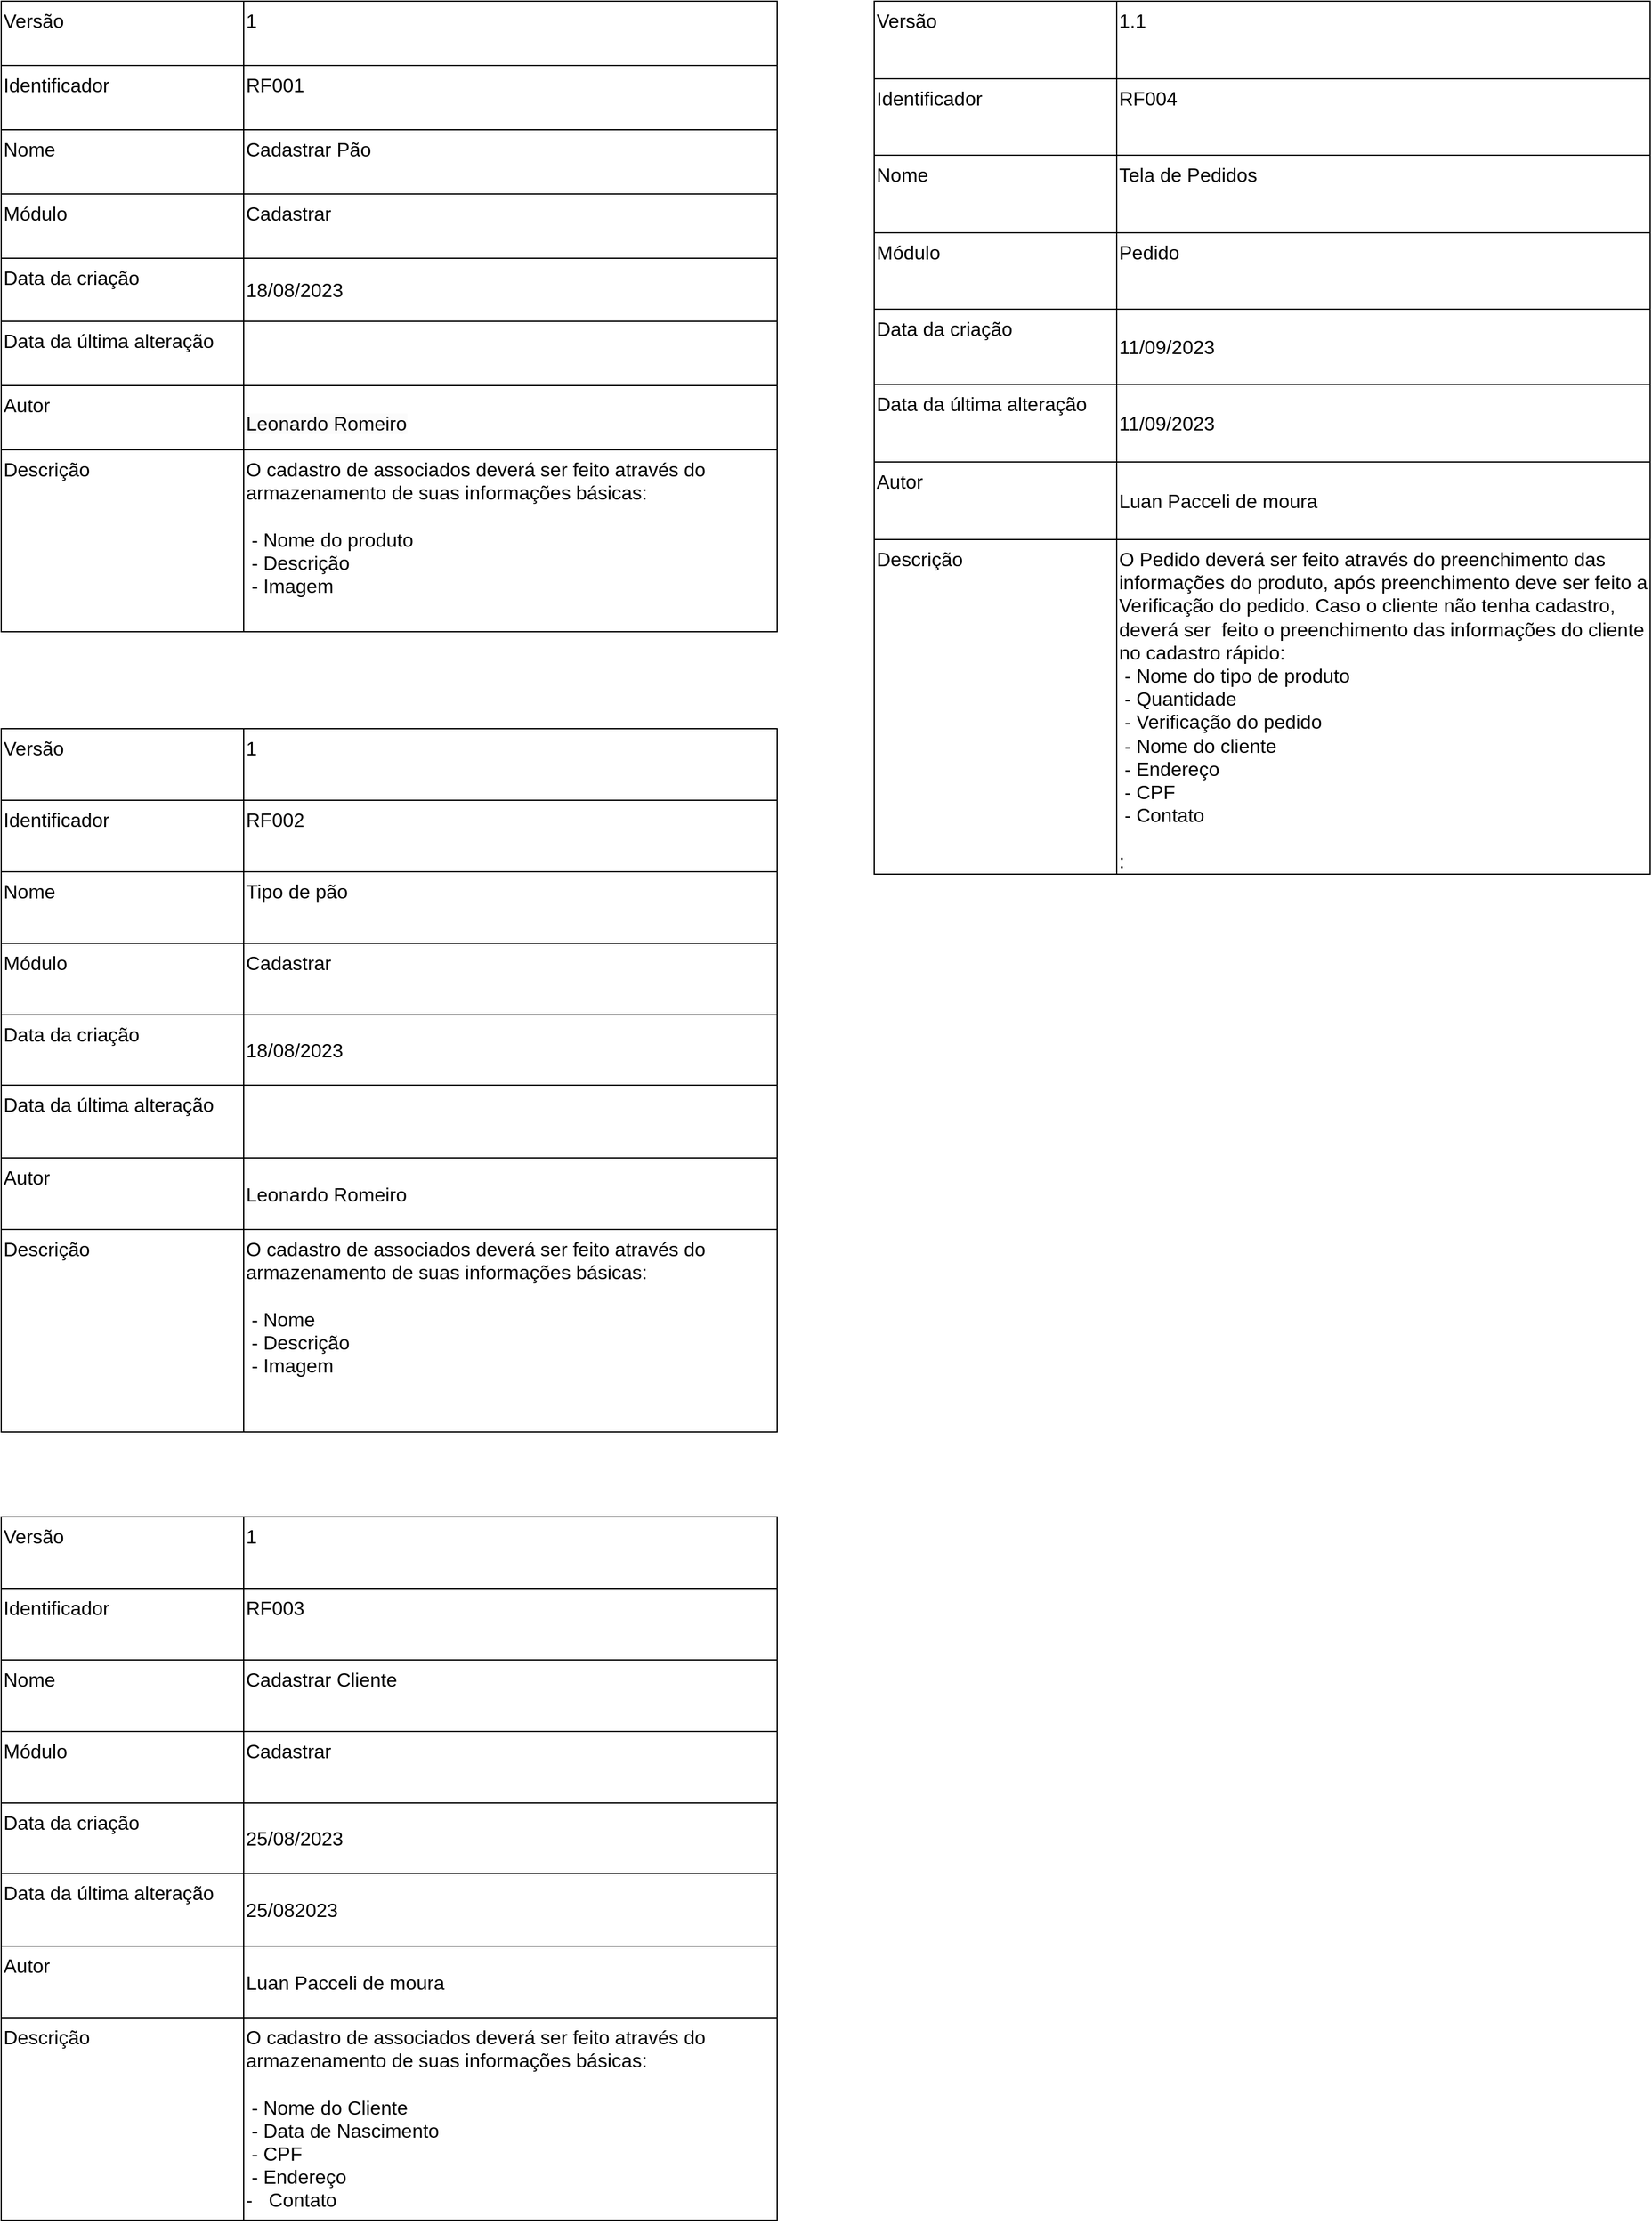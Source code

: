 <mxfile version="21.7.4" type="github">
  <diagram name="Página-1" id="sUAvk8ibwiXFDRN5bp4g">
    <mxGraphModel dx="2868" dy="1820" grid="1" gridSize="10" guides="1" tooltips="1" connect="1" arrows="1" fold="1" page="1" pageScale="1" pageWidth="827" pageHeight="1169" math="0" shadow="0">
      <root>
        <mxCell id="0" />
        <mxCell id="1" parent="0" />
        <mxCell id="FwpViux2YUZAJZBfCD7D-1" value="" style="shape=table;startSize=0;container=1;collapsible=0;childLayout=tableLayout;fontSize=16;movable=1;resizable=1;rotatable=1;deletable=1;editable=1;locked=0;connectable=1;" parent="1" vertex="1">
          <mxGeometry x="40" y="40" width="640" height="520" as="geometry" />
        </mxCell>
        <mxCell id="FwpViux2YUZAJZBfCD7D-33" style="shape=tableRow;horizontal=0;startSize=0;swimlaneHead=0;swimlaneBody=0;strokeColor=inherit;top=0;left=0;bottom=0;right=0;collapsible=0;dropTarget=0;fillColor=none;points=[[0,0.5],[1,0.5]];portConstraint=eastwest;fontSize=16;movable=1;resizable=1;rotatable=1;deletable=1;editable=1;locked=0;connectable=1;" parent="FwpViux2YUZAJZBfCD7D-1" vertex="1">
          <mxGeometry width="640" height="53" as="geometry" />
        </mxCell>
        <mxCell id="FwpViux2YUZAJZBfCD7D-34" value="Versão" style="shape=partialRectangle;html=1;whiteSpace=wrap;connectable=0;strokeColor=inherit;overflow=hidden;fillColor=none;top=0;left=0;bottom=0;right=0;pointerEvents=1;fontSize=16;align=left;verticalAlign=top;movable=0;resizable=0;rotatable=0;deletable=0;editable=0;locked=1;" parent="FwpViux2YUZAJZBfCD7D-33" vertex="1">
          <mxGeometry width="200" height="53" as="geometry">
            <mxRectangle width="200" height="53" as="alternateBounds" />
          </mxGeometry>
        </mxCell>
        <mxCell id="FwpViux2YUZAJZBfCD7D-35" value="1" style="shape=partialRectangle;html=1;whiteSpace=wrap;connectable=0;strokeColor=inherit;overflow=hidden;fillColor=none;top=0;left=0;bottom=0;right=0;pointerEvents=1;fontSize=16;align=left;verticalAlign=top;movable=0;resizable=0;rotatable=0;deletable=0;editable=0;locked=1;" parent="FwpViux2YUZAJZBfCD7D-33" vertex="1">
          <mxGeometry x="200" width="440" height="53" as="geometry">
            <mxRectangle width="440" height="53" as="alternateBounds" />
          </mxGeometry>
        </mxCell>
        <mxCell id="FwpViux2YUZAJZBfCD7D-23" style="shape=tableRow;horizontal=0;startSize=0;swimlaneHead=0;swimlaneBody=0;strokeColor=inherit;top=0;left=0;bottom=0;right=0;collapsible=0;dropTarget=0;fillColor=none;points=[[0,0.5],[1,0.5]];portConstraint=eastwest;fontSize=16;movable=1;resizable=1;rotatable=1;deletable=1;editable=1;locked=0;connectable=1;" parent="FwpViux2YUZAJZBfCD7D-1" vertex="1">
          <mxGeometry y="53" width="640" height="53" as="geometry" />
        </mxCell>
        <mxCell id="FwpViux2YUZAJZBfCD7D-24" value="Identificador" style="shape=partialRectangle;html=1;whiteSpace=wrap;connectable=0;strokeColor=inherit;overflow=hidden;fillColor=none;top=0;left=0;bottom=0;right=0;pointerEvents=1;fontSize=16;align=left;verticalAlign=top;movable=0;resizable=0;rotatable=0;deletable=0;editable=0;locked=1;" parent="FwpViux2YUZAJZBfCD7D-23" vertex="1">
          <mxGeometry width="200" height="53" as="geometry">
            <mxRectangle width="200" height="53" as="alternateBounds" />
          </mxGeometry>
        </mxCell>
        <mxCell id="FwpViux2YUZAJZBfCD7D-25" value="RF001" style="shape=partialRectangle;html=1;whiteSpace=wrap;connectable=0;strokeColor=inherit;overflow=hidden;fillColor=none;top=0;left=0;bottom=0;right=0;pointerEvents=1;fontSize=16;align=left;verticalAlign=top;movable=0;resizable=0;rotatable=0;deletable=0;editable=0;locked=1;" parent="FwpViux2YUZAJZBfCD7D-23" vertex="1">
          <mxGeometry x="200" width="440" height="53" as="geometry">
            <mxRectangle width="440" height="53" as="alternateBounds" />
          </mxGeometry>
        </mxCell>
        <mxCell id="FwpViux2YUZAJZBfCD7D-20" style="shape=tableRow;horizontal=0;startSize=0;swimlaneHead=0;swimlaneBody=0;strokeColor=inherit;top=0;left=0;bottom=0;right=0;collapsible=0;dropTarget=0;fillColor=none;points=[[0,0.5],[1,0.5]];portConstraint=eastwest;fontSize=16;movable=1;resizable=1;rotatable=1;deletable=1;editable=1;locked=0;connectable=1;" parent="FwpViux2YUZAJZBfCD7D-1" vertex="1">
          <mxGeometry y="106" width="640" height="53" as="geometry" />
        </mxCell>
        <mxCell id="FwpViux2YUZAJZBfCD7D-21" value="Nome" style="shape=partialRectangle;html=1;whiteSpace=wrap;connectable=0;strokeColor=inherit;overflow=hidden;fillColor=none;top=0;left=0;bottom=0;right=0;pointerEvents=1;fontSize=16;align=left;verticalAlign=top;movable=0;resizable=0;rotatable=0;deletable=0;editable=0;locked=1;" parent="FwpViux2YUZAJZBfCD7D-20" vertex="1">
          <mxGeometry width="200" height="53" as="geometry">
            <mxRectangle width="200" height="53" as="alternateBounds" />
          </mxGeometry>
        </mxCell>
        <mxCell id="FwpViux2YUZAJZBfCD7D-22" value="Cadastrar Pão" style="shape=partialRectangle;html=1;whiteSpace=wrap;connectable=1;strokeColor=inherit;overflow=hidden;fillColor=none;top=0;left=0;bottom=0;right=0;pointerEvents=1;fontSize=16;align=left;verticalAlign=top;movable=1;resizable=1;rotatable=1;deletable=1;editable=1;locked=0;" parent="FwpViux2YUZAJZBfCD7D-20" vertex="1">
          <mxGeometry x="200" width="440" height="53" as="geometry">
            <mxRectangle width="440" height="53" as="alternateBounds" />
          </mxGeometry>
        </mxCell>
        <mxCell id="FwpViux2YUZAJZBfCD7D-17" style="shape=tableRow;horizontal=0;startSize=0;swimlaneHead=0;swimlaneBody=0;strokeColor=inherit;top=0;left=0;bottom=0;right=0;collapsible=0;dropTarget=0;fillColor=none;points=[[0,0.5],[1,0.5]];portConstraint=eastwest;fontSize=16;movable=1;resizable=1;rotatable=1;deletable=1;editable=1;locked=0;connectable=1;" parent="FwpViux2YUZAJZBfCD7D-1" vertex="1">
          <mxGeometry y="159" width="640" height="53" as="geometry" />
        </mxCell>
        <mxCell id="FwpViux2YUZAJZBfCD7D-18" value="Módulo" style="shape=partialRectangle;html=1;whiteSpace=wrap;connectable=0;strokeColor=inherit;overflow=hidden;fillColor=none;top=0;left=0;bottom=0;right=0;pointerEvents=1;fontSize=16;align=left;verticalAlign=top;movable=0;resizable=0;rotatable=0;deletable=0;editable=0;locked=1;" parent="FwpViux2YUZAJZBfCD7D-17" vertex="1">
          <mxGeometry width="200" height="53" as="geometry">
            <mxRectangle width="200" height="53" as="alternateBounds" />
          </mxGeometry>
        </mxCell>
        <mxCell id="FwpViux2YUZAJZBfCD7D-19" value="&lt;span style=&quot;margin: 0px; padding: 0px; user-select: text; -webkit-user-drag: none; -webkit-tap-highlight-color: transparent;&quot; class=&quot;NormalTextRun SCXW47150359 BCX8&quot;&gt;Cadastrar&lt;/span&gt;&lt;span style=&quot;margin: 0px; padding: 0px; user-select: text; -webkit-user-drag: none; -webkit-tap-highlight-color: transparent; background-color: rgb(255, 255, 255); font-size: 11pt; line-height: 19.425px; font-family: Calibri, Calibri_EmbeddedFont, Calibri_MSFontService, sans-serif; font-variant-ligatures: none !important;&quot; class=&quot;TextRun SCXW47150359 BCX8&quot; lang=&quot;PT-BR&quot; data-contrast=&quot;auto&quot;&gt;&lt;/span&gt;&lt;span style=&quot;margin: 0px; padding: 0px; user-select: text; -webkit-user-drag: none; -webkit-tap-highlight-color: transparent; background-color: rgb(255, 255, 255); font-size: 11pt; line-height: 19.425px; font-family: Calibri, Calibri_EmbeddedFont, Calibri_MSFontService, sans-serif;&quot; data-ccp-props=&quot;{&amp;quot;201341983&amp;quot;:0,&amp;quot;335559740&amp;quot;:259}&quot; class=&quot;EOP SCXW47150359 BCX8&quot;&gt;&amp;nbsp;&lt;/span&gt;" style="shape=partialRectangle;html=1;whiteSpace=wrap;connectable=0;strokeColor=inherit;overflow=hidden;fillColor=none;top=0;left=0;bottom=0;right=0;pointerEvents=1;fontSize=16;align=left;verticalAlign=top;movable=0;resizable=0;rotatable=0;deletable=0;editable=0;locked=1;" parent="FwpViux2YUZAJZBfCD7D-17" vertex="1">
          <mxGeometry x="200" width="440" height="53" as="geometry">
            <mxRectangle width="440" height="53" as="alternateBounds" />
          </mxGeometry>
        </mxCell>
        <mxCell id="FwpViux2YUZAJZBfCD7D-14" style="shape=tableRow;horizontal=0;startSize=0;swimlaneHead=0;swimlaneBody=0;strokeColor=inherit;top=0;left=0;bottom=0;right=0;collapsible=0;dropTarget=0;fillColor=none;points=[[0,0.5],[1,0.5]];portConstraint=eastwest;fontSize=16;movable=1;resizable=1;rotatable=1;deletable=1;editable=1;locked=0;connectable=1;" parent="FwpViux2YUZAJZBfCD7D-1" vertex="1">
          <mxGeometry y="212" width="640" height="52" as="geometry" />
        </mxCell>
        <mxCell id="FwpViux2YUZAJZBfCD7D-15" value="Data da criação" style="shape=partialRectangle;html=1;whiteSpace=wrap;connectable=0;strokeColor=inherit;overflow=hidden;fillColor=none;top=0;left=0;bottom=0;right=0;pointerEvents=1;fontSize=16;align=left;verticalAlign=top;movable=0;resizable=0;rotatable=0;deletable=0;editable=0;locked=1;" parent="FwpViux2YUZAJZBfCD7D-14" vertex="1">
          <mxGeometry width="200" height="52" as="geometry">
            <mxRectangle width="200" height="52" as="alternateBounds" />
          </mxGeometry>
        </mxCell>
        <mxCell id="FwpViux2YUZAJZBfCD7D-16" value="18/08/2023" style="shape=partialRectangle;html=1;whiteSpace=wrap;connectable=0;strokeColor=inherit;overflow=hidden;fillColor=none;top=0;left=0;bottom=0;right=0;pointerEvents=1;fontSize=16;align=left;movable=0;resizable=0;rotatable=0;deletable=0;editable=0;locked=1;" parent="FwpViux2YUZAJZBfCD7D-14" vertex="1">
          <mxGeometry x="200" width="440" height="52" as="geometry">
            <mxRectangle width="440" height="52" as="alternateBounds" />
          </mxGeometry>
        </mxCell>
        <mxCell id="FwpViux2YUZAJZBfCD7D-2" value="" style="shape=tableRow;horizontal=0;startSize=0;swimlaneHead=0;swimlaneBody=0;strokeColor=inherit;top=0;left=0;bottom=0;right=0;collapsible=0;dropTarget=0;fillColor=none;points=[[0,0.5],[1,0.5]];portConstraint=eastwest;fontSize=16;movable=1;resizable=1;rotatable=1;deletable=1;editable=1;locked=0;connectable=1;" parent="FwpViux2YUZAJZBfCD7D-1" vertex="1">
          <mxGeometry y="264" width="640" height="53" as="geometry" />
        </mxCell>
        <mxCell id="FwpViux2YUZAJZBfCD7D-3" value="Data da última alteração" style="shape=partialRectangle;html=1;whiteSpace=wrap;connectable=0;strokeColor=inherit;overflow=hidden;fillColor=none;top=0;left=0;bottom=0;right=0;pointerEvents=1;fontSize=16;align=left;verticalAlign=top;movable=0;resizable=0;rotatable=0;deletable=0;editable=0;locked=1;" parent="FwpViux2YUZAJZBfCD7D-2" vertex="1">
          <mxGeometry width="200" height="53" as="geometry">
            <mxRectangle width="200" height="53" as="alternateBounds" />
          </mxGeometry>
        </mxCell>
        <mxCell id="FwpViux2YUZAJZBfCD7D-4" value="" style="shape=partialRectangle;html=1;whiteSpace=wrap;connectable=0;strokeColor=inherit;overflow=hidden;fillColor=none;top=0;left=0;bottom=0;right=0;pointerEvents=1;fontSize=16;movable=0;resizable=0;rotatable=0;deletable=0;editable=0;locked=1;" parent="FwpViux2YUZAJZBfCD7D-2" vertex="1">
          <mxGeometry x="200" width="440" height="53" as="geometry">
            <mxRectangle width="440" height="53" as="alternateBounds" />
          </mxGeometry>
        </mxCell>
        <mxCell id="FwpViux2YUZAJZBfCD7D-6" value="" style="shape=tableRow;horizontal=0;startSize=0;swimlaneHead=0;swimlaneBody=0;strokeColor=inherit;top=0;left=0;bottom=0;right=0;collapsible=0;dropTarget=0;fillColor=none;points=[[0,0.5],[1,0.5]];portConstraint=eastwest;fontSize=16;movable=1;resizable=1;rotatable=1;deletable=1;editable=1;locked=0;connectable=1;" parent="FwpViux2YUZAJZBfCD7D-1" vertex="1">
          <mxGeometry y="317" width="640" height="53" as="geometry" />
        </mxCell>
        <mxCell id="FwpViux2YUZAJZBfCD7D-7" value="Autor&amp;nbsp;" style="shape=partialRectangle;html=1;whiteSpace=wrap;connectable=0;strokeColor=inherit;overflow=hidden;fillColor=none;top=0;left=0;bottom=0;right=0;pointerEvents=1;fontSize=16;align=left;verticalAlign=top;movable=0;resizable=0;rotatable=0;deletable=0;editable=0;locked=1;" parent="FwpViux2YUZAJZBfCD7D-6" vertex="1">
          <mxGeometry width="200" height="53" as="geometry">
            <mxRectangle width="200" height="53" as="alternateBounds" />
          </mxGeometry>
        </mxCell>
        <mxCell id="FwpViux2YUZAJZBfCD7D-8" value="&#xa;&lt;span style=&quot;color: rgb(0, 0, 0); font-family: Helvetica; font-size: 16px; font-style: normal; font-variant-ligatures: normal; font-variant-caps: normal; font-weight: 400; letter-spacing: normal; orphans: 2; text-indent: 0px; text-transform: none; widows: 2; word-spacing: 0px; -webkit-text-stroke-width: 0px; background-color: rgb(251, 251, 251); text-decoration-thickness: initial; text-decoration-style: initial; text-decoration-color: initial; float: none; display: inline !important;&quot;&gt;Leonardo Romeiro&lt;/span&gt;&#xa;&#xa;" style="shape=partialRectangle;html=1;whiteSpace=wrap;connectable=0;strokeColor=inherit;overflow=hidden;fillColor=none;top=0;left=0;bottom=0;right=0;pointerEvents=1;fontSize=16;align=left;movable=0;resizable=0;rotatable=0;deletable=0;editable=0;locked=1;" parent="FwpViux2YUZAJZBfCD7D-6" vertex="1">
          <mxGeometry x="200" width="440" height="53" as="geometry">
            <mxRectangle width="440" height="53" as="alternateBounds" />
          </mxGeometry>
        </mxCell>
        <mxCell id="FwpViux2YUZAJZBfCD7D-10" value="" style="shape=tableRow;horizontal=0;startSize=0;swimlaneHead=0;swimlaneBody=0;strokeColor=inherit;top=0;left=0;bottom=0;right=0;collapsible=0;dropTarget=0;fillColor=none;points=[[0,0.5],[1,0.5]];portConstraint=eastwest;fontSize=16;movable=1;resizable=1;rotatable=1;deletable=1;editable=1;locked=0;connectable=1;" parent="FwpViux2YUZAJZBfCD7D-1" vertex="1">
          <mxGeometry y="370" width="640" height="150" as="geometry" />
        </mxCell>
        <mxCell id="FwpViux2YUZAJZBfCD7D-11" value="Descrição" style="shape=partialRectangle;html=1;whiteSpace=wrap;connectable=0;strokeColor=inherit;overflow=hidden;fillColor=none;top=0;left=0;bottom=0;right=0;pointerEvents=1;fontSize=16;align=left;verticalAlign=top;movable=0;resizable=0;rotatable=0;deletable=0;editable=0;locked=1;" parent="FwpViux2YUZAJZBfCD7D-10" vertex="1">
          <mxGeometry width="200" height="150" as="geometry">
            <mxRectangle width="200" height="150" as="alternateBounds" />
          </mxGeometry>
        </mxCell>
        <mxCell id="FwpViux2YUZAJZBfCD7D-12" value="O cadastro de associados deverá ser feito através do armazenamento de suas informações básicas:&lt;br&gt;&lt;br&gt;&amp;nbsp;- Nome do produto&lt;br&gt;&amp;nbsp;- Descrição&lt;br&gt;&amp;nbsp;- Imagem" style="shape=partialRectangle;html=1;whiteSpace=wrap;connectable=1;strokeColor=inherit;overflow=hidden;fillColor=none;top=0;left=0;bottom=0;right=0;pointerEvents=1;fontSize=16;align=left;verticalAlign=top;movable=1;resizable=1;rotatable=1;deletable=1;editable=1;locked=0;" parent="FwpViux2YUZAJZBfCD7D-10" vertex="1">
          <mxGeometry x="200" width="440" height="150" as="geometry">
            <mxRectangle width="440" height="150" as="alternateBounds" />
          </mxGeometry>
        </mxCell>
        <mxCell id="0z6euQ2ktUDiDJCqqF_y-1" value="" style="shape=table;startSize=0;container=1;collapsible=0;childLayout=tableLayout;fontSize=16;movable=1;resizable=1;rotatable=1;deletable=1;editable=1;locked=0;connectable=1;" parent="1" vertex="1">
          <mxGeometry x="40" y="1290" width="640" height="580" as="geometry" />
        </mxCell>
        <mxCell id="0z6euQ2ktUDiDJCqqF_y-2" style="shape=tableRow;horizontal=0;startSize=0;swimlaneHead=0;swimlaneBody=0;strokeColor=inherit;top=0;left=0;bottom=0;right=0;collapsible=0;dropTarget=0;fillColor=none;points=[[0,0.5],[1,0.5]];portConstraint=eastwest;fontSize=16;movable=0;resizable=0;rotatable=0;deletable=0;editable=0;locked=1;connectable=0;" parent="0z6euQ2ktUDiDJCqqF_y-1" vertex="1">
          <mxGeometry width="640" height="59" as="geometry" />
        </mxCell>
        <mxCell id="0z6euQ2ktUDiDJCqqF_y-3" value="Versão" style="shape=partialRectangle;html=1;whiteSpace=wrap;connectable=0;strokeColor=inherit;overflow=hidden;fillColor=none;top=0;left=0;bottom=0;right=0;pointerEvents=1;fontSize=16;align=left;verticalAlign=top;movable=0;resizable=0;rotatable=0;deletable=0;editable=0;locked=1;" parent="0z6euQ2ktUDiDJCqqF_y-2" vertex="1">
          <mxGeometry width="200" height="59" as="geometry">
            <mxRectangle width="200" height="59" as="alternateBounds" />
          </mxGeometry>
        </mxCell>
        <mxCell id="0z6euQ2ktUDiDJCqqF_y-4" value="1" style="shape=partialRectangle;html=1;whiteSpace=wrap;connectable=1;strokeColor=inherit;overflow=hidden;fillColor=none;top=0;left=0;bottom=0;right=0;pointerEvents=1;fontSize=16;align=left;verticalAlign=top;movable=1;resizable=1;rotatable=1;deletable=1;editable=1;locked=0;" parent="0z6euQ2ktUDiDJCqqF_y-2" vertex="1">
          <mxGeometry x="200" width="440" height="59" as="geometry">
            <mxRectangle width="440" height="59" as="alternateBounds" />
          </mxGeometry>
        </mxCell>
        <mxCell id="0z6euQ2ktUDiDJCqqF_y-5" style="shape=tableRow;horizontal=0;startSize=0;swimlaneHead=0;swimlaneBody=0;strokeColor=inherit;top=0;left=0;bottom=0;right=0;collapsible=0;dropTarget=0;fillColor=none;points=[[0,0.5],[1,0.5]];portConstraint=eastwest;fontSize=16;movable=1;resizable=1;rotatable=1;deletable=1;editable=1;locked=0;connectable=1;" parent="0z6euQ2ktUDiDJCqqF_y-1" vertex="1">
          <mxGeometry y="59" width="640" height="59" as="geometry" />
        </mxCell>
        <mxCell id="0z6euQ2ktUDiDJCqqF_y-6" value="Identificador" style="shape=partialRectangle;html=1;whiteSpace=wrap;connectable=1;strokeColor=inherit;overflow=hidden;fillColor=none;top=0;left=0;bottom=0;right=0;pointerEvents=1;fontSize=16;align=left;verticalAlign=top;movable=1;resizable=1;rotatable=1;deletable=1;editable=1;locked=0;" parent="0z6euQ2ktUDiDJCqqF_y-5" vertex="1">
          <mxGeometry width="200" height="59" as="geometry">
            <mxRectangle width="200" height="59" as="alternateBounds" />
          </mxGeometry>
        </mxCell>
        <mxCell id="0z6euQ2ktUDiDJCqqF_y-7" value="RF003" style="shape=partialRectangle;html=1;whiteSpace=wrap;connectable=1;strokeColor=inherit;overflow=hidden;fillColor=none;top=0;left=0;bottom=0;right=0;pointerEvents=1;fontSize=16;align=left;verticalAlign=top;movable=1;resizable=1;rotatable=1;deletable=1;editable=1;locked=0;" parent="0z6euQ2ktUDiDJCqqF_y-5" vertex="1">
          <mxGeometry x="200" width="440" height="59" as="geometry">
            <mxRectangle width="440" height="59" as="alternateBounds" />
          </mxGeometry>
        </mxCell>
        <mxCell id="0z6euQ2ktUDiDJCqqF_y-8" style="shape=tableRow;horizontal=0;startSize=0;swimlaneHead=0;swimlaneBody=0;strokeColor=inherit;top=0;left=0;bottom=0;right=0;collapsible=0;dropTarget=0;fillColor=none;points=[[0,0.5],[1,0.5]];portConstraint=eastwest;fontSize=16;movable=1;resizable=1;rotatable=1;deletable=1;editable=1;locked=0;connectable=1;" parent="0z6euQ2ktUDiDJCqqF_y-1" vertex="1">
          <mxGeometry y="118" width="640" height="59" as="geometry" />
        </mxCell>
        <mxCell id="0z6euQ2ktUDiDJCqqF_y-9" value="Nome" style="shape=partialRectangle;html=1;whiteSpace=wrap;connectable=0;strokeColor=inherit;overflow=hidden;fillColor=none;top=0;left=0;bottom=0;right=0;pointerEvents=1;fontSize=16;align=left;verticalAlign=top;movable=0;resizable=0;rotatable=0;deletable=0;editable=0;locked=1;" parent="0z6euQ2ktUDiDJCqqF_y-8" vertex="1">
          <mxGeometry width="200" height="59" as="geometry">
            <mxRectangle width="200" height="59" as="alternateBounds" />
          </mxGeometry>
        </mxCell>
        <mxCell id="0z6euQ2ktUDiDJCqqF_y-10" value="Cadastrar Cliente&amp;nbsp;" style="shape=partialRectangle;html=1;whiteSpace=wrap;connectable=1;strokeColor=inherit;overflow=hidden;fillColor=none;top=0;left=0;bottom=0;right=0;pointerEvents=1;fontSize=16;align=left;verticalAlign=top;movable=1;resizable=1;rotatable=1;deletable=1;editable=1;locked=0;" parent="0z6euQ2ktUDiDJCqqF_y-8" vertex="1">
          <mxGeometry x="200" width="440" height="59" as="geometry">
            <mxRectangle width="440" height="59" as="alternateBounds" />
          </mxGeometry>
        </mxCell>
        <mxCell id="0z6euQ2ktUDiDJCqqF_y-11" style="shape=tableRow;horizontal=0;startSize=0;swimlaneHead=0;swimlaneBody=0;strokeColor=inherit;top=0;left=0;bottom=0;right=0;collapsible=0;dropTarget=0;fillColor=none;points=[[0,0.5],[1,0.5]];portConstraint=eastwest;fontSize=16;movable=0;resizable=0;rotatable=0;deletable=0;editable=0;locked=1;connectable=0;" parent="0z6euQ2ktUDiDJCqqF_y-1" vertex="1">
          <mxGeometry y="177" width="640" height="59" as="geometry" />
        </mxCell>
        <mxCell id="0z6euQ2ktUDiDJCqqF_y-12" value="Módulo" style="shape=partialRectangle;html=1;whiteSpace=wrap;connectable=0;strokeColor=inherit;overflow=hidden;fillColor=none;top=0;left=0;bottom=0;right=0;pointerEvents=1;fontSize=16;align=left;verticalAlign=top;movable=0;resizable=0;rotatable=0;deletable=0;editable=0;locked=1;" parent="0z6euQ2ktUDiDJCqqF_y-11" vertex="1">
          <mxGeometry width="200" height="59" as="geometry">
            <mxRectangle width="200" height="59" as="alternateBounds" />
          </mxGeometry>
        </mxCell>
        <mxCell id="0z6euQ2ktUDiDJCqqF_y-13" value="&lt;span style=&quot;margin: 0px; padding: 0px; user-select: text; -webkit-user-drag: none; -webkit-tap-highlight-color: transparent;&quot; class=&quot;NormalTextRun SCXW47150359 BCX8&quot;&gt;Cadastrar&lt;/span&gt;&lt;span style=&quot;margin: 0px; padding: 0px; user-select: text; -webkit-user-drag: none; -webkit-tap-highlight-color: transparent; background-color: rgb(255, 255, 255); font-size: 11pt; line-height: 19.425px; font-family: Calibri, Calibri_EmbeddedFont, Calibri_MSFontService, sans-serif; font-variant-ligatures: none !important;&quot; class=&quot;TextRun SCXW47150359 BCX8&quot; lang=&quot;PT-BR&quot; data-contrast=&quot;auto&quot;&gt;&lt;/span&gt;&lt;span style=&quot;margin: 0px; padding: 0px; user-select: text; -webkit-user-drag: none; -webkit-tap-highlight-color: transparent; background-color: rgb(255, 255, 255); font-size: 11pt; line-height: 19.425px; font-family: Calibri, Calibri_EmbeddedFont, Calibri_MSFontService, sans-serif;&quot; data-ccp-props=&quot;{&amp;quot;201341983&amp;quot;:0,&amp;quot;335559740&amp;quot;:259}&quot; class=&quot;EOP SCXW47150359 BCX8&quot;&gt;&amp;nbsp;&lt;/span&gt;" style="shape=partialRectangle;html=1;whiteSpace=wrap;connectable=0;strokeColor=inherit;overflow=hidden;fillColor=none;top=0;left=0;bottom=0;right=0;pointerEvents=1;fontSize=16;align=left;verticalAlign=top;movable=0;resizable=0;rotatable=0;deletable=0;editable=0;locked=1;" parent="0z6euQ2ktUDiDJCqqF_y-11" vertex="1">
          <mxGeometry x="200" width="440" height="59" as="geometry">
            <mxRectangle width="440" height="59" as="alternateBounds" />
          </mxGeometry>
        </mxCell>
        <mxCell id="0z6euQ2ktUDiDJCqqF_y-14" style="shape=tableRow;horizontal=0;startSize=0;swimlaneHead=0;swimlaneBody=0;strokeColor=inherit;top=0;left=0;bottom=0;right=0;collapsible=0;dropTarget=0;fillColor=none;points=[[0,0.5],[1,0.5]];portConstraint=eastwest;fontSize=16;movable=1;resizable=1;rotatable=1;deletable=1;editable=1;locked=0;connectable=1;" parent="0z6euQ2ktUDiDJCqqF_y-1" vertex="1">
          <mxGeometry y="236" width="640" height="58" as="geometry" />
        </mxCell>
        <mxCell id="0z6euQ2ktUDiDJCqqF_y-15" value="Data da criação" style="shape=partialRectangle;html=1;whiteSpace=wrap;connectable=0;strokeColor=inherit;overflow=hidden;fillColor=none;top=0;left=0;bottom=0;right=0;pointerEvents=1;fontSize=16;align=left;verticalAlign=top;movable=0;resizable=0;rotatable=0;deletable=0;editable=0;locked=1;" parent="0z6euQ2ktUDiDJCqqF_y-14" vertex="1">
          <mxGeometry width="200" height="58" as="geometry">
            <mxRectangle width="200" height="58" as="alternateBounds" />
          </mxGeometry>
        </mxCell>
        <mxCell id="0z6euQ2ktUDiDJCqqF_y-16" value="25/08/2023" style="shape=partialRectangle;html=1;whiteSpace=wrap;connectable=1;strokeColor=inherit;overflow=hidden;fillColor=none;top=0;left=0;bottom=0;right=0;pointerEvents=1;fontSize=16;align=left;movable=1;resizable=1;rotatable=1;deletable=1;editable=1;locked=0;" parent="0z6euQ2ktUDiDJCqqF_y-14" vertex="1">
          <mxGeometry x="200" width="440" height="58" as="geometry">
            <mxRectangle width="440" height="58" as="alternateBounds" />
          </mxGeometry>
        </mxCell>
        <mxCell id="0z6euQ2ktUDiDJCqqF_y-17" value="" style="shape=tableRow;horizontal=0;startSize=0;swimlaneHead=0;swimlaneBody=0;strokeColor=inherit;top=0;left=0;bottom=0;right=0;collapsible=0;dropTarget=0;fillColor=none;points=[[0,0.5],[1,0.5]];portConstraint=eastwest;fontSize=16;movable=1;resizable=1;rotatable=1;deletable=1;editable=1;locked=0;connectable=1;" parent="0z6euQ2ktUDiDJCqqF_y-1" vertex="1">
          <mxGeometry y="294" width="640" height="60" as="geometry" />
        </mxCell>
        <mxCell id="0z6euQ2ktUDiDJCqqF_y-18" value="Data da última alteração" style="shape=partialRectangle;html=1;whiteSpace=wrap;connectable=1;strokeColor=inherit;overflow=hidden;fillColor=none;top=0;left=0;bottom=0;right=0;pointerEvents=1;fontSize=16;align=left;verticalAlign=top;movable=1;resizable=1;rotatable=1;deletable=1;editable=1;locked=0;" parent="0z6euQ2ktUDiDJCqqF_y-17" vertex="1">
          <mxGeometry width="200" height="60" as="geometry">
            <mxRectangle width="200" height="60" as="alternateBounds" />
          </mxGeometry>
        </mxCell>
        <mxCell id="0z6euQ2ktUDiDJCqqF_y-19" value="25/082023" style="shape=partialRectangle;html=1;whiteSpace=wrap;connectable=1;strokeColor=inherit;overflow=hidden;fillColor=none;top=0;left=0;bottom=0;right=0;pointerEvents=1;fontSize=16;movable=1;resizable=1;rotatable=1;deletable=1;editable=1;locked=0;align=left;" parent="0z6euQ2ktUDiDJCqqF_y-17" vertex="1">
          <mxGeometry x="200" width="440" height="60" as="geometry">
            <mxRectangle width="440" height="60" as="alternateBounds" />
          </mxGeometry>
        </mxCell>
        <mxCell id="0z6euQ2ktUDiDJCqqF_y-20" value="" style="shape=tableRow;horizontal=0;startSize=0;swimlaneHead=0;swimlaneBody=0;strokeColor=inherit;top=0;left=0;bottom=0;right=0;collapsible=0;dropTarget=0;fillColor=none;points=[[0,0.5],[1,0.5]];portConstraint=eastwest;fontSize=16;movable=1;resizable=1;rotatable=1;deletable=1;editable=1;locked=0;connectable=1;" parent="0z6euQ2ktUDiDJCqqF_y-1" vertex="1">
          <mxGeometry y="354" width="640" height="59" as="geometry" />
        </mxCell>
        <mxCell id="0z6euQ2ktUDiDJCqqF_y-21" value="Autor&amp;nbsp;" style="shape=partialRectangle;html=1;whiteSpace=wrap;connectable=0;strokeColor=inherit;overflow=hidden;fillColor=none;top=0;left=0;bottom=0;right=0;pointerEvents=1;fontSize=16;align=left;verticalAlign=top;movable=0;resizable=0;rotatable=0;deletable=0;editable=0;locked=1;" parent="0z6euQ2ktUDiDJCqqF_y-20" vertex="1">
          <mxGeometry width="200" height="59" as="geometry">
            <mxRectangle width="200" height="59" as="alternateBounds" />
          </mxGeometry>
        </mxCell>
        <mxCell id="0z6euQ2ktUDiDJCqqF_y-22" value="Luan Pacceli de moura" style="shape=partialRectangle;html=1;whiteSpace=wrap;connectable=1;strokeColor=inherit;overflow=hidden;fillColor=none;top=0;left=0;bottom=0;right=0;pointerEvents=1;fontSize=16;align=left;movable=1;resizable=1;rotatable=1;deletable=1;editable=1;locked=0;" parent="0z6euQ2ktUDiDJCqqF_y-20" vertex="1">
          <mxGeometry x="200" width="440" height="59" as="geometry">
            <mxRectangle width="440" height="59" as="alternateBounds" />
          </mxGeometry>
        </mxCell>
        <mxCell id="0z6euQ2ktUDiDJCqqF_y-23" value="" style="shape=tableRow;horizontal=0;startSize=0;swimlaneHead=0;swimlaneBody=0;strokeColor=inherit;top=0;left=0;bottom=0;right=0;collapsible=0;dropTarget=0;fillColor=none;points=[[0,0.5],[1,0.5]];portConstraint=eastwest;fontSize=16;movable=1;resizable=1;rotatable=1;deletable=1;editable=1;locked=0;connectable=1;" parent="0z6euQ2ktUDiDJCqqF_y-1" vertex="1">
          <mxGeometry y="413" width="640" height="167" as="geometry" />
        </mxCell>
        <mxCell id="0z6euQ2ktUDiDJCqqF_y-24" value="Descrição" style="shape=partialRectangle;html=1;whiteSpace=wrap;connectable=0;strokeColor=inherit;overflow=hidden;fillColor=none;top=0;left=0;bottom=0;right=0;pointerEvents=1;fontSize=16;align=left;verticalAlign=top;movable=0;resizable=0;rotatable=0;deletable=0;editable=0;locked=1;" parent="0z6euQ2ktUDiDJCqqF_y-23" vertex="1">
          <mxGeometry width="200" height="167" as="geometry">
            <mxRectangle width="200" height="167" as="alternateBounds" />
          </mxGeometry>
        </mxCell>
        <mxCell id="0z6euQ2ktUDiDJCqqF_y-25" value="O cadastro de associados deverá ser feito através do armazenamento de suas informações básicas:&lt;br&gt;&lt;br&gt;&amp;nbsp;- Nome do Cliente&lt;br&gt;&amp;nbsp;- Data de Nascimento&lt;br&gt;&amp;nbsp;- CPF&lt;br&gt;&amp;nbsp;- Endereço&lt;br&gt;-&amp;nbsp; &amp;nbsp;Contato&amp;nbsp;" style="shape=partialRectangle;html=1;whiteSpace=wrap;connectable=1;strokeColor=inherit;overflow=hidden;fillColor=none;top=0;left=0;bottom=0;right=0;pointerEvents=1;fontSize=16;align=left;verticalAlign=top;movable=1;resizable=1;rotatable=1;deletable=1;editable=1;locked=0;" parent="0z6euQ2ktUDiDJCqqF_y-23" vertex="1">
          <mxGeometry x="200" width="440" height="167" as="geometry">
            <mxRectangle width="440" height="167" as="alternateBounds" />
          </mxGeometry>
        </mxCell>
        <mxCell id="0z6euQ2ktUDiDJCqqF_y-26" value="" style="shape=table;startSize=0;container=1;collapsible=0;childLayout=tableLayout;fontSize=16;movable=1;resizable=1;rotatable=1;deletable=1;editable=1;locked=0;connectable=1;" parent="1" vertex="1">
          <mxGeometry x="40" y="640" width="640" height="580" as="geometry" />
        </mxCell>
        <mxCell id="0z6euQ2ktUDiDJCqqF_y-27" style="shape=tableRow;horizontal=0;startSize=0;swimlaneHead=0;swimlaneBody=0;strokeColor=inherit;top=0;left=0;bottom=0;right=0;collapsible=0;dropTarget=0;fillColor=none;points=[[0,0.5],[1,0.5]];portConstraint=eastwest;fontSize=16;movable=1;resizable=1;rotatable=1;deletable=1;editable=1;locked=0;connectable=1;" parent="0z6euQ2ktUDiDJCqqF_y-26" vertex="1">
          <mxGeometry width="640" height="59" as="geometry" />
        </mxCell>
        <mxCell id="0z6euQ2ktUDiDJCqqF_y-28" value="Versão" style="shape=partialRectangle;html=1;whiteSpace=wrap;connectable=0;strokeColor=inherit;overflow=hidden;fillColor=none;top=0;left=0;bottom=0;right=0;pointerEvents=1;fontSize=16;align=left;verticalAlign=top;movable=0;resizable=0;rotatable=0;deletable=0;editable=0;locked=1;" parent="0z6euQ2ktUDiDJCqqF_y-27" vertex="1">
          <mxGeometry width="200" height="59" as="geometry">
            <mxRectangle width="200" height="59" as="alternateBounds" />
          </mxGeometry>
        </mxCell>
        <mxCell id="0z6euQ2ktUDiDJCqqF_y-29" value="1" style="shape=partialRectangle;html=1;whiteSpace=wrap;connectable=1;strokeColor=inherit;overflow=hidden;fillColor=none;top=0;left=0;bottom=0;right=0;pointerEvents=1;fontSize=16;align=left;verticalAlign=top;movable=1;resizable=1;rotatable=1;deletable=1;editable=1;locked=0;" parent="0z6euQ2ktUDiDJCqqF_y-27" vertex="1">
          <mxGeometry x="200" width="440" height="59" as="geometry">
            <mxRectangle width="440" height="59" as="alternateBounds" />
          </mxGeometry>
        </mxCell>
        <mxCell id="0z6euQ2ktUDiDJCqqF_y-30" style="shape=tableRow;horizontal=0;startSize=0;swimlaneHead=0;swimlaneBody=0;strokeColor=inherit;top=0;left=0;bottom=0;right=0;collapsible=0;dropTarget=0;fillColor=none;points=[[0,0.5],[1,0.5]];portConstraint=eastwest;fontSize=16;movable=1;resizable=1;rotatable=1;deletable=1;editable=1;locked=0;connectable=1;" parent="0z6euQ2ktUDiDJCqqF_y-26" vertex="1">
          <mxGeometry y="59" width="640" height="59" as="geometry" />
        </mxCell>
        <mxCell id="0z6euQ2ktUDiDJCqqF_y-31" value="Identificador" style="shape=partialRectangle;html=1;whiteSpace=wrap;connectable=1;strokeColor=inherit;overflow=hidden;fillColor=none;top=0;left=0;bottom=0;right=0;pointerEvents=1;fontSize=16;align=left;verticalAlign=top;movable=1;resizable=1;rotatable=1;deletable=1;editable=1;locked=0;" parent="0z6euQ2ktUDiDJCqqF_y-30" vertex="1">
          <mxGeometry width="200" height="59" as="geometry">
            <mxRectangle width="200" height="59" as="alternateBounds" />
          </mxGeometry>
        </mxCell>
        <mxCell id="0z6euQ2ktUDiDJCqqF_y-32" value="RF002" style="shape=partialRectangle;html=1;whiteSpace=wrap;connectable=1;strokeColor=inherit;overflow=hidden;fillColor=none;top=0;left=0;bottom=0;right=0;pointerEvents=1;fontSize=16;align=left;verticalAlign=top;movable=1;resizable=1;rotatable=1;deletable=1;editable=1;locked=0;" parent="0z6euQ2ktUDiDJCqqF_y-30" vertex="1">
          <mxGeometry x="200" width="440" height="59" as="geometry">
            <mxRectangle width="440" height="59" as="alternateBounds" />
          </mxGeometry>
        </mxCell>
        <mxCell id="0z6euQ2ktUDiDJCqqF_y-33" style="shape=tableRow;horizontal=0;startSize=0;swimlaneHead=0;swimlaneBody=0;strokeColor=inherit;top=0;left=0;bottom=0;right=0;collapsible=0;dropTarget=0;fillColor=none;points=[[0,0.5],[1,0.5]];portConstraint=eastwest;fontSize=16;movable=1;resizable=1;rotatable=1;deletable=1;editable=1;locked=0;connectable=1;" parent="0z6euQ2ktUDiDJCqqF_y-26" vertex="1">
          <mxGeometry y="118" width="640" height="59" as="geometry" />
        </mxCell>
        <mxCell id="0z6euQ2ktUDiDJCqqF_y-34" value="Nome" style="shape=partialRectangle;html=1;whiteSpace=wrap;connectable=1;strokeColor=inherit;overflow=hidden;fillColor=none;top=0;left=0;bottom=0;right=0;pointerEvents=1;fontSize=16;align=left;verticalAlign=top;movable=1;resizable=1;rotatable=1;deletable=1;editable=1;locked=0;" parent="0z6euQ2ktUDiDJCqqF_y-33" vertex="1">
          <mxGeometry width="200" height="59" as="geometry">
            <mxRectangle width="200" height="59" as="alternateBounds" />
          </mxGeometry>
        </mxCell>
        <mxCell id="0z6euQ2ktUDiDJCqqF_y-35" value="Tipo de pão" style="shape=partialRectangle;html=1;whiteSpace=wrap;connectable=1;strokeColor=inherit;overflow=hidden;fillColor=none;top=0;left=0;bottom=0;right=0;pointerEvents=1;fontSize=16;align=left;verticalAlign=top;movable=1;resizable=1;rotatable=1;deletable=1;editable=1;locked=0;" parent="0z6euQ2ktUDiDJCqqF_y-33" vertex="1">
          <mxGeometry x="200" width="440" height="59" as="geometry">
            <mxRectangle width="440" height="59" as="alternateBounds" />
          </mxGeometry>
        </mxCell>
        <mxCell id="0z6euQ2ktUDiDJCqqF_y-36" style="shape=tableRow;horizontal=0;startSize=0;swimlaneHead=0;swimlaneBody=0;strokeColor=inherit;top=0;left=0;bottom=0;right=0;collapsible=0;dropTarget=0;fillColor=none;points=[[0,0.5],[1,0.5]];portConstraint=eastwest;fontSize=16;movable=1;resizable=1;rotatable=1;deletable=1;editable=1;locked=0;connectable=1;" parent="0z6euQ2ktUDiDJCqqF_y-26" vertex="1">
          <mxGeometry y="177" width="640" height="59" as="geometry" />
        </mxCell>
        <mxCell id="0z6euQ2ktUDiDJCqqF_y-37" value="Módulo" style="shape=partialRectangle;html=1;whiteSpace=wrap;connectable=0;strokeColor=inherit;overflow=hidden;fillColor=none;top=0;left=0;bottom=0;right=0;pointerEvents=1;fontSize=16;align=left;verticalAlign=top;movable=0;resizable=0;rotatable=0;deletable=0;editable=0;locked=1;" parent="0z6euQ2ktUDiDJCqqF_y-36" vertex="1">
          <mxGeometry width="200" height="59" as="geometry">
            <mxRectangle width="200" height="59" as="alternateBounds" />
          </mxGeometry>
        </mxCell>
        <mxCell id="0z6euQ2ktUDiDJCqqF_y-38" value="&lt;span style=&quot;margin: 0px; padding: 0px; user-select: text; -webkit-user-drag: none; -webkit-tap-highlight-color: transparent;&quot; class=&quot;NormalTextRun SCXW47150359 BCX8&quot;&gt;Cadastrar&lt;/span&gt;&lt;span style=&quot;margin: 0px; padding: 0px; user-select: text; -webkit-user-drag: none; -webkit-tap-highlight-color: transparent; background-color: rgb(255, 255, 255); font-size: 11pt; line-height: 19.425px; font-family: Calibri, Calibri_EmbeddedFont, Calibri_MSFontService, sans-serif; font-variant-ligatures: none !important;&quot; class=&quot;TextRun SCXW47150359 BCX8&quot; lang=&quot;PT-BR&quot; data-contrast=&quot;auto&quot;&gt;&lt;/span&gt;&lt;span style=&quot;margin: 0px; padding: 0px; user-select: text; -webkit-user-drag: none; -webkit-tap-highlight-color: transparent; background-color: rgb(255, 255, 255); font-size: 11pt; line-height: 19.425px; font-family: Calibri, Calibri_EmbeddedFont, Calibri_MSFontService, sans-serif;&quot; data-ccp-props=&quot;{&amp;quot;201341983&amp;quot;:0,&amp;quot;335559740&amp;quot;:259}&quot; class=&quot;EOP SCXW47150359 BCX8&quot;&gt;&amp;nbsp;&lt;/span&gt;" style="shape=partialRectangle;html=1;whiteSpace=wrap;connectable=0;strokeColor=inherit;overflow=hidden;fillColor=none;top=0;left=0;bottom=0;right=0;pointerEvents=1;fontSize=16;align=left;verticalAlign=top;movable=0;resizable=0;rotatable=0;deletable=0;editable=0;locked=1;" parent="0z6euQ2ktUDiDJCqqF_y-36" vertex="1">
          <mxGeometry x="200" width="440" height="59" as="geometry">
            <mxRectangle width="440" height="59" as="alternateBounds" />
          </mxGeometry>
        </mxCell>
        <mxCell id="0z6euQ2ktUDiDJCqqF_y-39" style="shape=tableRow;horizontal=0;startSize=0;swimlaneHead=0;swimlaneBody=0;strokeColor=inherit;top=0;left=0;bottom=0;right=0;collapsible=0;dropTarget=0;fillColor=none;points=[[0,0.5],[1,0.5]];portConstraint=eastwest;fontSize=16;movable=1;resizable=1;rotatable=1;deletable=1;editable=1;locked=0;connectable=1;" parent="0z6euQ2ktUDiDJCqqF_y-26" vertex="1">
          <mxGeometry y="236" width="640" height="58" as="geometry" />
        </mxCell>
        <mxCell id="0z6euQ2ktUDiDJCqqF_y-40" value="Data da criação" style="shape=partialRectangle;html=1;whiteSpace=wrap;connectable=1;strokeColor=inherit;overflow=hidden;fillColor=none;top=0;left=0;bottom=0;right=0;pointerEvents=1;fontSize=16;align=left;verticalAlign=top;movable=1;resizable=1;rotatable=1;deletable=1;editable=1;locked=0;" parent="0z6euQ2ktUDiDJCqqF_y-39" vertex="1">
          <mxGeometry width="200" height="58" as="geometry">
            <mxRectangle width="200" height="58" as="alternateBounds" />
          </mxGeometry>
        </mxCell>
        <mxCell id="0z6euQ2ktUDiDJCqqF_y-41" value="18/08/2023" style="shape=partialRectangle;html=1;whiteSpace=wrap;connectable=1;strokeColor=inherit;overflow=hidden;fillColor=none;top=0;left=0;bottom=0;right=0;pointerEvents=1;fontSize=16;align=left;movable=1;resizable=1;rotatable=1;deletable=1;editable=1;locked=0;" parent="0z6euQ2ktUDiDJCqqF_y-39" vertex="1">
          <mxGeometry x="200" width="440" height="58" as="geometry">
            <mxRectangle width="440" height="58" as="alternateBounds" />
          </mxGeometry>
        </mxCell>
        <mxCell id="0z6euQ2ktUDiDJCqqF_y-42" value="" style="shape=tableRow;horizontal=0;startSize=0;swimlaneHead=0;swimlaneBody=0;strokeColor=inherit;top=0;left=0;bottom=0;right=0;collapsible=0;dropTarget=0;fillColor=none;points=[[0,0.5],[1,0.5]];portConstraint=eastwest;fontSize=16;movable=1;resizable=1;rotatable=1;deletable=1;editable=1;locked=0;connectable=1;" parent="0z6euQ2ktUDiDJCqqF_y-26" vertex="1">
          <mxGeometry y="294" width="640" height="60" as="geometry" />
        </mxCell>
        <mxCell id="0z6euQ2ktUDiDJCqqF_y-43" value="Data da última alteração" style="shape=partialRectangle;html=1;whiteSpace=wrap;connectable=1;strokeColor=inherit;overflow=hidden;fillColor=none;top=0;left=0;bottom=0;right=0;pointerEvents=1;fontSize=16;align=left;verticalAlign=top;movable=1;resizable=1;rotatable=1;deletable=1;editable=1;locked=0;" parent="0z6euQ2ktUDiDJCqqF_y-42" vertex="1">
          <mxGeometry width="200" height="60" as="geometry">
            <mxRectangle width="200" height="60" as="alternateBounds" />
          </mxGeometry>
        </mxCell>
        <mxCell id="0z6euQ2ktUDiDJCqqF_y-44" value="" style="shape=partialRectangle;html=1;whiteSpace=wrap;connectable=1;strokeColor=inherit;overflow=hidden;fillColor=none;top=0;left=0;bottom=0;right=0;pointerEvents=1;fontSize=16;movable=1;resizable=1;rotatable=1;deletable=1;editable=1;locked=0;align=left;" parent="0z6euQ2ktUDiDJCqqF_y-42" vertex="1">
          <mxGeometry x="200" width="440" height="60" as="geometry">
            <mxRectangle width="440" height="60" as="alternateBounds" />
          </mxGeometry>
        </mxCell>
        <mxCell id="0z6euQ2ktUDiDJCqqF_y-45" value="" style="shape=tableRow;horizontal=0;startSize=0;swimlaneHead=0;swimlaneBody=0;strokeColor=inherit;top=0;left=0;bottom=0;right=0;collapsible=0;dropTarget=0;fillColor=none;points=[[0,0.5],[1,0.5]];portConstraint=eastwest;fontSize=16;movable=1;resizable=1;rotatable=1;deletable=1;editable=1;locked=0;connectable=1;" parent="0z6euQ2ktUDiDJCqqF_y-26" vertex="1">
          <mxGeometry y="354" width="640" height="59" as="geometry" />
        </mxCell>
        <mxCell id="0z6euQ2ktUDiDJCqqF_y-46" value="Autor&amp;nbsp;" style="shape=partialRectangle;html=1;whiteSpace=wrap;connectable=1;strokeColor=inherit;overflow=hidden;fillColor=none;top=0;left=0;bottom=0;right=0;pointerEvents=1;fontSize=16;align=left;verticalAlign=top;movable=1;resizable=1;rotatable=1;deletable=1;editable=1;locked=0;" parent="0z6euQ2ktUDiDJCqqF_y-45" vertex="1">
          <mxGeometry width="200" height="59" as="geometry">
            <mxRectangle width="200" height="59" as="alternateBounds" />
          </mxGeometry>
        </mxCell>
        <mxCell id="0z6euQ2ktUDiDJCqqF_y-47" value="Leonardo Romeiro" style="shape=partialRectangle;html=1;whiteSpace=wrap;connectable=1;strokeColor=inherit;overflow=hidden;fillColor=none;top=0;left=0;bottom=0;right=0;pointerEvents=1;fontSize=16;align=left;movable=1;resizable=1;rotatable=1;deletable=1;editable=1;locked=0;" parent="0z6euQ2ktUDiDJCqqF_y-45" vertex="1">
          <mxGeometry x="200" width="440" height="59" as="geometry">
            <mxRectangle width="440" height="59" as="alternateBounds" />
          </mxGeometry>
        </mxCell>
        <mxCell id="0z6euQ2ktUDiDJCqqF_y-48" value="" style="shape=tableRow;horizontal=0;startSize=0;swimlaneHead=0;swimlaneBody=0;strokeColor=inherit;top=0;left=0;bottom=0;right=0;collapsible=0;dropTarget=0;fillColor=none;points=[[0,0.5],[1,0.5]];portConstraint=eastwest;fontSize=16;movable=1;resizable=1;rotatable=1;deletable=1;editable=1;locked=0;connectable=1;" parent="0z6euQ2ktUDiDJCqqF_y-26" vertex="1">
          <mxGeometry y="413" width="640" height="167" as="geometry" />
        </mxCell>
        <mxCell id="0z6euQ2ktUDiDJCqqF_y-49" value="Descrição" style="shape=partialRectangle;html=1;whiteSpace=wrap;connectable=1;strokeColor=inherit;overflow=hidden;fillColor=none;top=0;left=0;bottom=0;right=0;pointerEvents=1;fontSize=16;align=left;verticalAlign=top;movable=1;resizable=1;rotatable=1;deletable=1;editable=1;locked=0;" parent="0z6euQ2ktUDiDJCqqF_y-48" vertex="1">
          <mxGeometry width="200" height="167" as="geometry">
            <mxRectangle width="200" height="167" as="alternateBounds" />
          </mxGeometry>
        </mxCell>
        <mxCell id="0z6euQ2ktUDiDJCqqF_y-50" value="O cadastro de associados deverá ser feito através do armazenamento de suas informações básicas:&lt;br&gt;&lt;br&gt;&amp;nbsp;- Nome&lt;br&gt;&amp;nbsp;- Descrição&lt;br&gt;&amp;nbsp;- Imagem" style="shape=partialRectangle;html=1;whiteSpace=wrap;connectable=1;strokeColor=inherit;overflow=hidden;fillColor=none;top=0;left=0;bottom=0;right=0;pointerEvents=1;fontSize=16;align=left;verticalAlign=top;movable=1;resizable=1;rotatable=1;deletable=1;editable=1;locked=0;" parent="0z6euQ2ktUDiDJCqqF_y-48" vertex="1">
          <mxGeometry x="200" width="440" height="167" as="geometry">
            <mxRectangle width="440" height="167" as="alternateBounds" />
          </mxGeometry>
        </mxCell>
        <mxCell id="IRH-lNzjs5hs5iBJjP8A-17" value="" style="shape=table;startSize=0;container=1;collapsible=0;childLayout=tableLayout;fontSize=16;movable=1;resizable=1;rotatable=1;deletable=1;editable=1;locked=0;connectable=1;" vertex="1" parent="1">
          <mxGeometry x="760" y="40" width="640" height="720" as="geometry" />
        </mxCell>
        <mxCell id="IRH-lNzjs5hs5iBJjP8A-18" style="shape=tableRow;horizontal=0;startSize=0;swimlaneHead=0;swimlaneBody=0;strokeColor=inherit;top=0;left=0;bottom=0;right=0;collapsible=0;dropTarget=0;fillColor=none;points=[[0,0.5],[1,0.5]];portConstraint=eastwest;fontSize=16;movable=1;resizable=1;rotatable=1;deletable=1;editable=1;locked=0;connectable=1;" vertex="1" parent="IRH-lNzjs5hs5iBJjP8A-17">
          <mxGeometry width="640" height="64" as="geometry" />
        </mxCell>
        <mxCell id="IRH-lNzjs5hs5iBJjP8A-19" value="Versão" style="shape=partialRectangle;html=1;whiteSpace=wrap;connectable=1;strokeColor=inherit;overflow=hidden;fillColor=none;top=0;left=0;bottom=0;right=0;pointerEvents=1;fontSize=16;align=left;verticalAlign=top;movable=1;resizable=1;rotatable=1;deletable=1;editable=1;locked=0;" vertex="1" parent="IRH-lNzjs5hs5iBJjP8A-18">
          <mxGeometry width="200" height="64" as="geometry">
            <mxRectangle width="200" height="64" as="alternateBounds" />
          </mxGeometry>
        </mxCell>
        <mxCell id="IRH-lNzjs5hs5iBJjP8A-20" value="1.1" style="shape=partialRectangle;html=1;whiteSpace=wrap;connectable=1;strokeColor=inherit;overflow=hidden;fillColor=none;top=0;left=0;bottom=0;right=0;pointerEvents=1;fontSize=16;align=left;verticalAlign=top;movable=1;resizable=1;rotatable=1;deletable=1;editable=1;locked=0;" vertex="1" parent="IRH-lNzjs5hs5iBJjP8A-18">
          <mxGeometry x="200" width="440" height="64" as="geometry">
            <mxRectangle width="440" height="64" as="alternateBounds" />
          </mxGeometry>
        </mxCell>
        <mxCell id="IRH-lNzjs5hs5iBJjP8A-21" style="shape=tableRow;horizontal=0;startSize=0;swimlaneHead=0;swimlaneBody=0;strokeColor=inherit;top=0;left=0;bottom=0;right=0;collapsible=0;dropTarget=0;fillColor=none;points=[[0,0.5],[1,0.5]];portConstraint=eastwest;fontSize=16;movable=1;resizable=1;rotatable=1;deletable=1;editable=1;locked=0;connectable=1;" vertex="1" parent="IRH-lNzjs5hs5iBJjP8A-17">
          <mxGeometry y="64" width="640" height="63" as="geometry" />
        </mxCell>
        <mxCell id="IRH-lNzjs5hs5iBJjP8A-22" value="Identificador" style="shape=partialRectangle;html=1;whiteSpace=wrap;connectable=1;strokeColor=inherit;overflow=hidden;fillColor=none;top=0;left=0;bottom=0;right=0;pointerEvents=1;fontSize=16;align=left;verticalAlign=top;movable=1;resizable=1;rotatable=1;deletable=1;editable=1;locked=0;" vertex="1" parent="IRH-lNzjs5hs5iBJjP8A-21">
          <mxGeometry width="200" height="63" as="geometry">
            <mxRectangle width="200" height="63" as="alternateBounds" />
          </mxGeometry>
        </mxCell>
        <mxCell id="IRH-lNzjs5hs5iBJjP8A-23" value="RF004" style="shape=partialRectangle;html=1;whiteSpace=wrap;connectable=1;strokeColor=inherit;overflow=hidden;fillColor=none;top=0;left=0;bottom=0;right=0;pointerEvents=1;fontSize=16;align=left;verticalAlign=top;movable=1;resizable=1;rotatable=1;deletable=1;editable=1;locked=0;" vertex="1" parent="IRH-lNzjs5hs5iBJjP8A-21">
          <mxGeometry x="200" width="440" height="63" as="geometry">
            <mxRectangle width="440" height="63" as="alternateBounds" />
          </mxGeometry>
        </mxCell>
        <mxCell id="IRH-lNzjs5hs5iBJjP8A-24" style="shape=tableRow;horizontal=0;startSize=0;swimlaneHead=0;swimlaneBody=0;strokeColor=inherit;top=0;left=0;bottom=0;right=0;collapsible=0;dropTarget=0;fillColor=none;points=[[0,0.5],[1,0.5]];portConstraint=eastwest;fontSize=16;movable=1;resizable=1;rotatable=1;deletable=1;editable=1;locked=0;connectable=1;" vertex="1" parent="IRH-lNzjs5hs5iBJjP8A-17">
          <mxGeometry y="127" width="640" height="64" as="geometry" />
        </mxCell>
        <mxCell id="IRH-lNzjs5hs5iBJjP8A-25" value="Nome" style="shape=partialRectangle;html=1;whiteSpace=wrap;connectable=1;strokeColor=inherit;overflow=hidden;fillColor=none;top=0;left=0;bottom=0;right=0;pointerEvents=1;fontSize=16;align=left;verticalAlign=top;movable=1;resizable=1;rotatable=1;deletable=1;editable=1;locked=0;" vertex="1" parent="IRH-lNzjs5hs5iBJjP8A-24">
          <mxGeometry width="200" height="64" as="geometry">
            <mxRectangle width="200" height="64" as="alternateBounds" />
          </mxGeometry>
        </mxCell>
        <mxCell id="IRH-lNzjs5hs5iBJjP8A-26" value="Tela de Pedidos" style="shape=partialRectangle;html=1;whiteSpace=wrap;connectable=1;strokeColor=inherit;overflow=hidden;fillColor=none;top=0;left=0;bottom=0;right=0;pointerEvents=1;fontSize=16;align=left;verticalAlign=top;movable=1;resizable=1;rotatable=1;deletable=1;editable=1;locked=0;" vertex="1" parent="IRH-lNzjs5hs5iBJjP8A-24">
          <mxGeometry x="200" width="440" height="64" as="geometry">
            <mxRectangle width="440" height="64" as="alternateBounds" />
          </mxGeometry>
        </mxCell>
        <mxCell id="IRH-lNzjs5hs5iBJjP8A-27" style="shape=tableRow;horizontal=0;startSize=0;swimlaneHead=0;swimlaneBody=0;strokeColor=inherit;top=0;left=0;bottom=0;right=0;collapsible=0;dropTarget=0;fillColor=none;points=[[0,0.5],[1,0.5]];portConstraint=eastwest;fontSize=16;movable=1;resizable=1;rotatable=1;deletable=1;editable=1;locked=0;connectable=1;" vertex="1" parent="IRH-lNzjs5hs5iBJjP8A-17">
          <mxGeometry y="191" width="640" height="63" as="geometry" />
        </mxCell>
        <mxCell id="IRH-lNzjs5hs5iBJjP8A-28" value="Módulo" style="shape=partialRectangle;html=1;whiteSpace=wrap;connectable=1;strokeColor=inherit;overflow=hidden;fillColor=none;top=0;left=0;bottom=0;right=0;pointerEvents=1;fontSize=16;align=left;verticalAlign=top;movable=1;resizable=1;rotatable=1;deletable=1;editable=1;locked=0;" vertex="1" parent="IRH-lNzjs5hs5iBJjP8A-27">
          <mxGeometry width="200" height="63" as="geometry">
            <mxRectangle width="200" height="63" as="alternateBounds" />
          </mxGeometry>
        </mxCell>
        <mxCell id="IRH-lNzjs5hs5iBJjP8A-29" value="Pedido" style="shape=partialRectangle;html=1;whiteSpace=wrap;connectable=1;strokeColor=inherit;overflow=hidden;fillColor=none;top=0;left=0;bottom=0;right=0;pointerEvents=1;fontSize=16;align=left;verticalAlign=top;movable=1;resizable=1;rotatable=1;deletable=1;editable=1;locked=0;" vertex="1" parent="IRH-lNzjs5hs5iBJjP8A-27">
          <mxGeometry x="200" width="440" height="63" as="geometry">
            <mxRectangle width="440" height="63" as="alternateBounds" />
          </mxGeometry>
        </mxCell>
        <mxCell id="IRH-lNzjs5hs5iBJjP8A-30" style="shape=tableRow;horizontal=0;startSize=0;swimlaneHead=0;swimlaneBody=0;strokeColor=inherit;top=0;left=0;bottom=0;right=0;collapsible=0;dropTarget=0;fillColor=none;points=[[0,0.5],[1,0.5]];portConstraint=eastwest;fontSize=16;movable=1;resizable=1;rotatable=1;deletable=1;editable=1;locked=0;connectable=1;" vertex="1" parent="IRH-lNzjs5hs5iBJjP8A-17">
          <mxGeometry y="254" width="640" height="62" as="geometry" />
        </mxCell>
        <mxCell id="IRH-lNzjs5hs5iBJjP8A-31" value="Data da criação" style="shape=partialRectangle;html=1;whiteSpace=wrap;connectable=1;strokeColor=inherit;overflow=hidden;fillColor=none;top=0;left=0;bottom=0;right=0;pointerEvents=1;fontSize=16;align=left;verticalAlign=top;movable=1;resizable=1;rotatable=1;deletable=1;editable=1;locked=0;" vertex="1" parent="IRH-lNzjs5hs5iBJjP8A-30">
          <mxGeometry width="200" height="62" as="geometry">
            <mxRectangle width="200" height="62" as="alternateBounds" />
          </mxGeometry>
        </mxCell>
        <mxCell id="IRH-lNzjs5hs5iBJjP8A-32" value="11/09/2023" style="shape=partialRectangle;html=1;whiteSpace=wrap;connectable=1;strokeColor=inherit;overflow=hidden;fillColor=none;top=0;left=0;bottom=0;right=0;pointerEvents=1;fontSize=16;align=left;movable=1;resizable=1;rotatable=1;deletable=1;editable=1;locked=0;" vertex="1" parent="IRH-lNzjs5hs5iBJjP8A-30">
          <mxGeometry x="200" width="440" height="62" as="geometry">
            <mxRectangle width="440" height="62" as="alternateBounds" />
          </mxGeometry>
        </mxCell>
        <mxCell id="IRH-lNzjs5hs5iBJjP8A-33" value="" style="shape=tableRow;horizontal=0;startSize=0;swimlaneHead=0;swimlaneBody=0;strokeColor=inherit;top=0;left=0;bottom=0;right=0;collapsible=0;dropTarget=0;fillColor=none;points=[[0,0.5],[1,0.5]];portConstraint=eastwest;fontSize=16;movable=1;resizable=1;rotatable=1;deletable=1;editable=1;locked=0;connectable=1;" vertex="1" parent="IRH-lNzjs5hs5iBJjP8A-17">
          <mxGeometry y="316" width="640" height="64" as="geometry" />
        </mxCell>
        <mxCell id="IRH-lNzjs5hs5iBJjP8A-34" value="Data da última alteração" style="shape=partialRectangle;html=1;whiteSpace=wrap;connectable=1;strokeColor=inherit;overflow=hidden;fillColor=none;top=0;left=0;bottom=0;right=0;pointerEvents=1;fontSize=16;align=left;verticalAlign=top;movable=1;resizable=1;rotatable=1;deletable=1;editable=1;locked=0;" vertex="1" parent="IRH-lNzjs5hs5iBJjP8A-33">
          <mxGeometry width="200" height="64" as="geometry">
            <mxRectangle width="200" height="64" as="alternateBounds" />
          </mxGeometry>
        </mxCell>
        <mxCell id="IRH-lNzjs5hs5iBJjP8A-35" value="11/09/2023" style="shape=partialRectangle;html=1;whiteSpace=wrap;connectable=1;strokeColor=inherit;overflow=hidden;fillColor=none;top=0;left=0;bottom=0;right=0;pointerEvents=1;fontSize=16;movable=1;resizable=1;rotatable=1;deletable=1;editable=1;locked=0;align=left;" vertex="1" parent="IRH-lNzjs5hs5iBJjP8A-33">
          <mxGeometry x="200" width="440" height="64" as="geometry">
            <mxRectangle width="440" height="64" as="alternateBounds" />
          </mxGeometry>
        </mxCell>
        <mxCell id="IRH-lNzjs5hs5iBJjP8A-36" value="" style="shape=tableRow;horizontal=0;startSize=0;swimlaneHead=0;swimlaneBody=0;strokeColor=inherit;top=0;left=0;bottom=0;right=0;collapsible=0;dropTarget=0;fillColor=none;points=[[0,0.5],[1,0.5]];portConstraint=eastwest;fontSize=16;movable=1;resizable=1;rotatable=1;deletable=1;editable=1;locked=0;connectable=1;" vertex="1" parent="IRH-lNzjs5hs5iBJjP8A-17">
          <mxGeometry y="380" width="640" height="64" as="geometry" />
        </mxCell>
        <mxCell id="IRH-lNzjs5hs5iBJjP8A-37" value="Autor&amp;nbsp;" style="shape=partialRectangle;html=1;whiteSpace=wrap;connectable=1;strokeColor=inherit;overflow=hidden;fillColor=none;top=0;left=0;bottom=0;right=0;pointerEvents=1;fontSize=16;align=left;verticalAlign=top;movable=1;resizable=1;rotatable=1;deletable=1;editable=1;locked=0;" vertex="1" parent="IRH-lNzjs5hs5iBJjP8A-36">
          <mxGeometry width="200" height="64" as="geometry">
            <mxRectangle width="200" height="64" as="alternateBounds" />
          </mxGeometry>
        </mxCell>
        <mxCell id="IRH-lNzjs5hs5iBJjP8A-38" value="Luan Pacceli de moura" style="shape=partialRectangle;html=1;whiteSpace=wrap;connectable=1;strokeColor=inherit;overflow=hidden;fillColor=none;top=0;left=0;bottom=0;right=0;pointerEvents=1;fontSize=16;align=left;movable=1;resizable=1;rotatable=1;deletable=1;editable=1;locked=0;" vertex="1" parent="IRH-lNzjs5hs5iBJjP8A-36">
          <mxGeometry x="200" width="440" height="64" as="geometry">
            <mxRectangle width="440" height="64" as="alternateBounds" />
          </mxGeometry>
        </mxCell>
        <mxCell id="IRH-lNzjs5hs5iBJjP8A-39" value="" style="shape=tableRow;horizontal=0;startSize=0;swimlaneHead=0;swimlaneBody=0;strokeColor=inherit;top=0;left=0;bottom=0;right=0;collapsible=0;dropTarget=0;fillColor=none;points=[[0,0.5],[1,0.5]];portConstraint=eastwest;fontSize=16;movable=1;resizable=1;rotatable=1;deletable=1;editable=1;locked=0;connectable=1;" vertex="1" parent="IRH-lNzjs5hs5iBJjP8A-17">
          <mxGeometry y="444" width="640" height="276" as="geometry" />
        </mxCell>
        <mxCell id="IRH-lNzjs5hs5iBJjP8A-40" value="Descrição" style="shape=partialRectangle;html=1;whiteSpace=wrap;connectable=1;strokeColor=inherit;overflow=hidden;fillColor=none;top=0;left=0;bottom=0;right=0;pointerEvents=1;fontSize=16;align=left;verticalAlign=top;movable=1;resizable=1;rotatable=1;deletable=1;editable=1;locked=0;" vertex="1" parent="IRH-lNzjs5hs5iBJjP8A-39">
          <mxGeometry width="200" height="276" as="geometry">
            <mxRectangle width="200" height="276" as="alternateBounds" />
          </mxGeometry>
        </mxCell>
        <mxCell id="IRH-lNzjs5hs5iBJjP8A-41" value="O Pedido deverá ser feito através do preenchimento das informações do produto, após preenchimento deve ser feito a Verificação do pedido. Caso o cliente não tenha cadastro, deverá ser&amp;nbsp; feito o preenchimento das informações do cliente no cadastro rápido:&lt;br&gt;&amp;nbsp;- Nome do tipo de produto&lt;br&gt;&amp;nbsp;- Quantidade&lt;br&gt;&amp;nbsp;- Verificação do pedido&lt;br&gt;&amp;nbsp;- Nome do cliente&lt;br&gt;&amp;nbsp;- Endereço&lt;br&gt;&amp;nbsp;- CPF&lt;br&gt;&amp;nbsp;- Contato&lt;br&gt;&amp;nbsp;&lt;br&gt;:" style="shape=partialRectangle;html=1;whiteSpace=wrap;connectable=1;strokeColor=inherit;overflow=hidden;fillColor=none;top=0;left=0;bottom=0;right=0;pointerEvents=1;fontSize=16;align=left;verticalAlign=top;movable=1;resizable=1;rotatable=1;deletable=1;editable=1;locked=0;" vertex="1" parent="IRH-lNzjs5hs5iBJjP8A-39">
          <mxGeometry x="200" width="440" height="276" as="geometry">
            <mxRectangle width="440" height="276" as="alternateBounds" />
          </mxGeometry>
        </mxCell>
      </root>
    </mxGraphModel>
  </diagram>
</mxfile>
